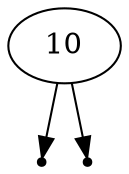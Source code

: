digraph G {
NULL0 [shape=point];
10 -> NULL0;
NULL1 [shape=point];
10 -> NULL1;
}

digraph G {
10 -> 5;
5 -> 2;
NULL2 [shape=point];
2 -> NULL2;
NULL3 [shape=point];
2 -> NULL3;
5 -> 7;
NULL4 [shape=point];
7 -> NULL4;
NULL5 [shape=point];
7 -> NULL5;
10 -> 15;
15 -> 12;
NULL6 [shape=point];
12 -> NULL6;
12 -> 13;
NULL7 [shape=point];
13 -> NULL7;
NULL8 [shape=point];
13 -> NULL8;
15 -> 20;
NULL9 [shape=point];
20 -> NULL9;
20 -> 50;
50 -> 43;
NULL10 [shape=point];
43 -> NULL10;
NULL11 [shape=point];
43 -> NULL11;
50 -> 135;
135 -> 79;
NULL12 [shape=point];
79 -> NULL12;
NULL13 [shape=point];
79 -> NULL13;
135 -> 798;
NULL14 [shape=point];
798 -> NULL14;
NULL15 [shape=point];
798 -> NULL15;
}

